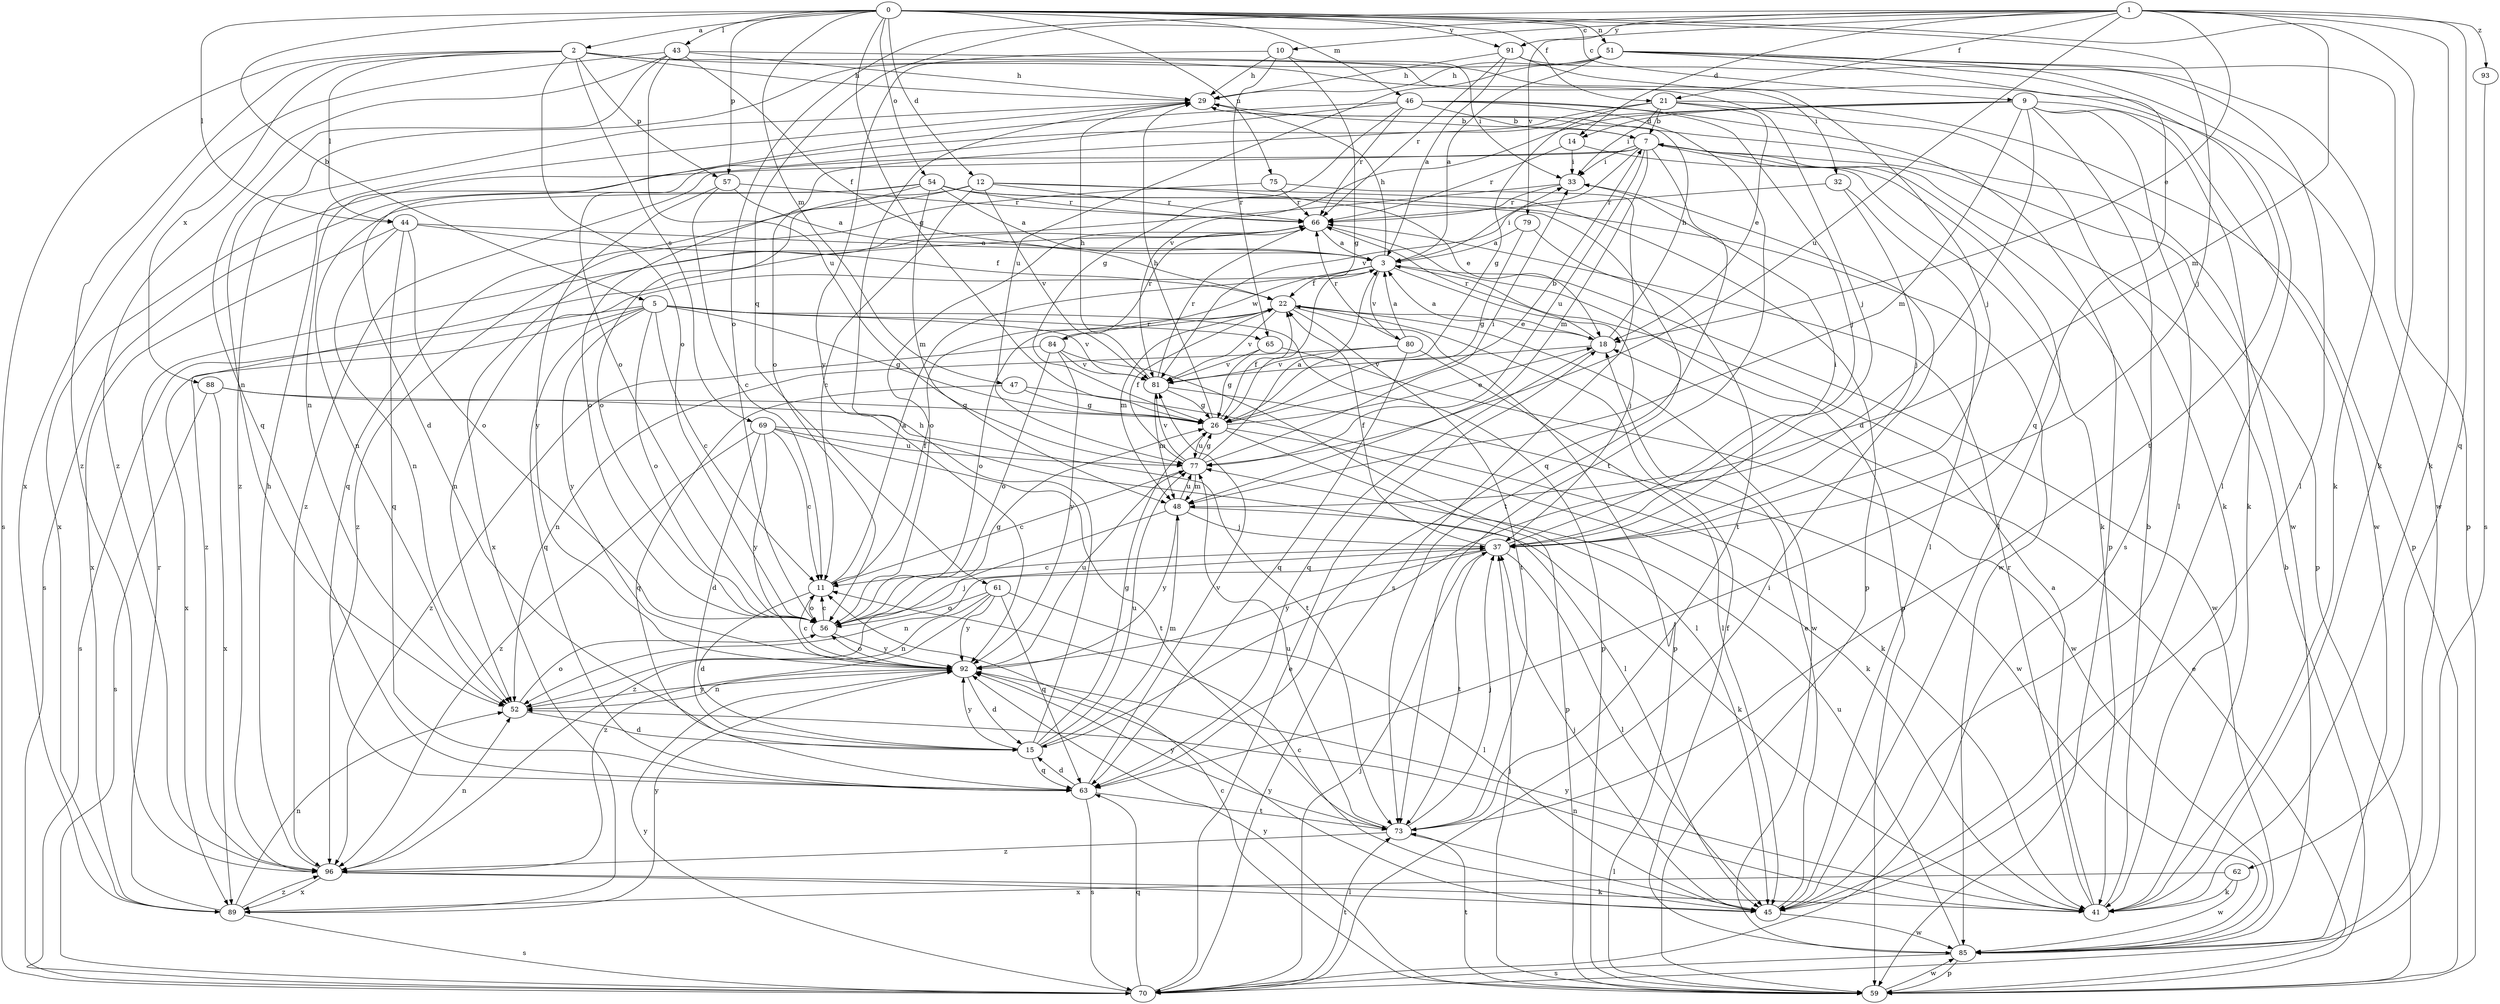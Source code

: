strict digraph  {
0;
1;
2;
3;
5;
7;
9;
10;
11;
12;
14;
15;
18;
21;
22;
26;
29;
32;
33;
37;
41;
43;
44;
45;
46;
47;
48;
51;
52;
54;
56;
57;
59;
61;
62;
63;
65;
66;
69;
70;
73;
75;
77;
79;
80;
81;
84;
85;
88;
89;
91;
92;
93;
96;
0 -> 2  [label=a];
0 -> 5  [label=b];
0 -> 9  [label=c];
0 -> 12  [label=d];
0 -> 21  [label=f];
0 -> 26  [label=g];
0 -> 37  [label=j];
0 -> 41  [label=k];
0 -> 43  [label=l];
0 -> 44  [label=l];
0 -> 46  [label=m];
0 -> 47  [label=m];
0 -> 51  [label=n];
0 -> 54  [label=o];
0 -> 57  [label=p];
0 -> 75  [label=u];
0 -> 91  [label=y];
1 -> 10  [label=c];
1 -> 14  [label=d];
1 -> 18  [label=e];
1 -> 21  [label=f];
1 -> 41  [label=k];
1 -> 48  [label=m];
1 -> 56  [label=o];
1 -> 61  [label=q];
1 -> 62  [label=q];
1 -> 77  [label=u];
1 -> 79  [label=v];
1 -> 91  [label=y];
1 -> 93  [label=z];
2 -> 29  [label=h];
2 -> 32  [label=i];
2 -> 37  [label=j];
2 -> 44  [label=l];
2 -> 56  [label=o];
2 -> 57  [label=p];
2 -> 69  [label=s];
2 -> 70  [label=s];
2 -> 88  [label=x];
2 -> 96  [label=z];
3 -> 22  [label=f];
3 -> 29  [label=h];
3 -> 33  [label=i];
3 -> 37  [label=j];
3 -> 52  [label=n];
3 -> 80  [label=v];
3 -> 84  [label=w];
3 -> 85  [label=w];
5 -> 11  [label=c];
5 -> 26  [label=g];
5 -> 56  [label=o];
5 -> 59  [label=p];
5 -> 63  [label=q];
5 -> 65  [label=r];
5 -> 70  [label=s];
5 -> 81  [label=v];
5 -> 89  [label=x];
5 -> 92  [label=y];
7 -> 33  [label=i];
7 -> 45  [label=l];
7 -> 48  [label=m];
7 -> 59  [label=p];
7 -> 63  [label=q];
7 -> 77  [label=u];
7 -> 81  [label=v];
7 -> 89  [label=x];
7 -> 96  [label=z];
9 -> 14  [label=d];
9 -> 15  [label=d];
9 -> 41  [label=k];
9 -> 45  [label=l];
9 -> 48  [label=m];
9 -> 56  [label=o];
9 -> 70  [label=s];
9 -> 81  [label=v];
9 -> 85  [label=w];
10 -> 26  [label=g];
10 -> 29  [label=h];
10 -> 33  [label=i];
10 -> 65  [label=r];
10 -> 92  [label=y];
11 -> 3  [label=a];
11 -> 15  [label=d];
11 -> 22  [label=f];
11 -> 56  [label=o];
12 -> 11  [label=c];
12 -> 18  [label=e];
12 -> 56  [label=o];
12 -> 59  [label=p];
12 -> 63  [label=q];
12 -> 66  [label=r];
12 -> 81  [label=v];
14 -> 33  [label=i];
14 -> 41  [label=k];
14 -> 66  [label=r];
15 -> 26  [label=g];
15 -> 29  [label=h];
15 -> 48  [label=m];
15 -> 63  [label=q];
15 -> 77  [label=u];
15 -> 92  [label=y];
18 -> 3  [label=a];
18 -> 29  [label=h];
18 -> 63  [label=q];
18 -> 66  [label=r];
18 -> 81  [label=v];
21 -> 7  [label=b];
21 -> 18  [label=e];
21 -> 26  [label=g];
21 -> 33  [label=i];
21 -> 41  [label=k];
21 -> 52  [label=n];
21 -> 59  [label=p];
22 -> 18  [label=e];
22 -> 48  [label=m];
22 -> 56  [label=o];
22 -> 59  [label=p];
22 -> 73  [label=t];
22 -> 81  [label=v];
22 -> 85  [label=w];
26 -> 7  [label=b];
26 -> 18  [label=e];
26 -> 22  [label=f];
26 -> 29  [label=h];
26 -> 41  [label=k];
26 -> 59  [label=p];
26 -> 77  [label=u];
29 -> 7  [label=b];
29 -> 85  [label=w];
29 -> 96  [label=z];
32 -> 37  [label=j];
32 -> 45  [label=l];
32 -> 66  [label=r];
33 -> 66  [label=r];
33 -> 89  [label=x];
37 -> 11  [label=c];
37 -> 22  [label=f];
37 -> 33  [label=i];
37 -> 45  [label=l];
37 -> 52  [label=n];
37 -> 73  [label=t];
37 -> 92  [label=y];
41 -> 3  [label=a];
41 -> 7  [label=b];
41 -> 52  [label=n];
41 -> 66  [label=r];
41 -> 92  [label=y];
43 -> 22  [label=f];
43 -> 29  [label=h];
43 -> 37  [label=j];
43 -> 63  [label=q];
43 -> 77  [label=u];
43 -> 89  [label=x];
43 -> 96  [label=z];
44 -> 3  [label=a];
44 -> 22  [label=f];
44 -> 52  [label=n];
44 -> 56  [label=o];
44 -> 63  [label=q];
44 -> 89  [label=x];
45 -> 11  [label=c];
45 -> 18  [label=e];
45 -> 37  [label=j];
45 -> 85  [label=w];
45 -> 92  [label=y];
46 -> 7  [label=b];
46 -> 15  [label=d];
46 -> 26  [label=g];
46 -> 37  [label=j];
46 -> 56  [label=o];
46 -> 59  [label=p];
46 -> 66  [label=r];
46 -> 73  [label=t];
47 -> 26  [label=g];
47 -> 41  [label=k];
47 -> 63  [label=q];
48 -> 37  [label=j];
48 -> 41  [label=k];
48 -> 77  [label=u];
48 -> 92  [label=y];
48 -> 96  [label=z];
51 -> 3  [label=a];
51 -> 29  [label=h];
51 -> 41  [label=k];
51 -> 45  [label=l];
51 -> 52  [label=n];
51 -> 59  [label=p];
51 -> 63  [label=q];
51 -> 73  [label=t];
51 -> 77  [label=u];
52 -> 15  [label=d];
52 -> 56  [label=o];
52 -> 92  [label=y];
54 -> 3  [label=a];
54 -> 48  [label=m];
54 -> 52  [label=n];
54 -> 56  [label=o];
54 -> 66  [label=r];
54 -> 70  [label=s];
54 -> 73  [label=t];
54 -> 85  [label=w];
56 -> 11  [label=c];
56 -> 26  [label=g];
56 -> 37  [label=j];
56 -> 92  [label=y];
57 -> 3  [label=a];
57 -> 11  [label=c];
57 -> 66  [label=r];
57 -> 92  [label=y];
59 -> 7  [label=b];
59 -> 11  [label=c];
59 -> 18  [label=e];
59 -> 37  [label=j];
59 -> 73  [label=t];
59 -> 85  [label=w];
59 -> 92  [label=y];
61 -> 45  [label=l];
61 -> 52  [label=n];
61 -> 56  [label=o];
61 -> 63  [label=q];
61 -> 92  [label=y];
61 -> 96  [label=z];
62 -> 41  [label=k];
62 -> 85  [label=w];
62 -> 89  [label=x];
63 -> 15  [label=d];
63 -> 70  [label=s];
63 -> 73  [label=t];
63 -> 81  [label=v];
65 -> 26  [label=g];
65 -> 81  [label=v];
65 -> 85  [label=w];
66 -> 3  [label=a];
66 -> 56  [label=o];
66 -> 59  [label=p];
66 -> 96  [label=z];
69 -> 11  [label=c];
69 -> 15  [label=d];
69 -> 45  [label=l];
69 -> 73  [label=t];
69 -> 77  [label=u];
69 -> 92  [label=y];
69 -> 96  [label=z];
70 -> 18  [label=e];
70 -> 33  [label=i];
70 -> 37  [label=j];
70 -> 63  [label=q];
70 -> 73  [label=t];
70 -> 92  [label=y];
73 -> 37  [label=j];
73 -> 45  [label=l];
73 -> 77  [label=u];
73 -> 92  [label=y];
73 -> 96  [label=z];
75 -> 66  [label=r];
75 -> 70  [label=s];
75 -> 96  [label=z];
77 -> 3  [label=a];
77 -> 11  [label=c];
77 -> 22  [label=f];
77 -> 26  [label=g];
77 -> 33  [label=i];
77 -> 48  [label=m];
77 -> 81  [label=v];
79 -> 3  [label=a];
79 -> 26  [label=g];
79 -> 73  [label=t];
80 -> 3  [label=a];
80 -> 45  [label=l];
80 -> 52  [label=n];
80 -> 63  [label=q];
80 -> 66  [label=r];
80 -> 81  [label=v];
81 -> 26  [label=g];
81 -> 29  [label=h];
81 -> 48  [label=m];
81 -> 66  [label=r];
81 -> 85  [label=w];
84 -> 45  [label=l];
84 -> 56  [label=o];
84 -> 66  [label=r];
84 -> 81  [label=v];
84 -> 92  [label=y];
84 -> 96  [label=z];
85 -> 22  [label=f];
85 -> 59  [label=p];
85 -> 70  [label=s];
85 -> 77  [label=u];
88 -> 26  [label=g];
88 -> 70  [label=s];
88 -> 73  [label=t];
88 -> 89  [label=x];
89 -> 52  [label=n];
89 -> 66  [label=r];
89 -> 70  [label=s];
89 -> 92  [label=y];
89 -> 96  [label=z];
91 -> 3  [label=a];
91 -> 29  [label=h];
91 -> 45  [label=l];
91 -> 66  [label=r];
91 -> 85  [label=w];
92 -> 11  [label=c];
92 -> 15  [label=d];
92 -> 52  [label=n];
92 -> 56  [label=o];
92 -> 77  [label=u];
93 -> 70  [label=s];
96 -> 29  [label=h];
96 -> 41  [label=k];
96 -> 45  [label=l];
96 -> 52  [label=n];
96 -> 89  [label=x];
}
